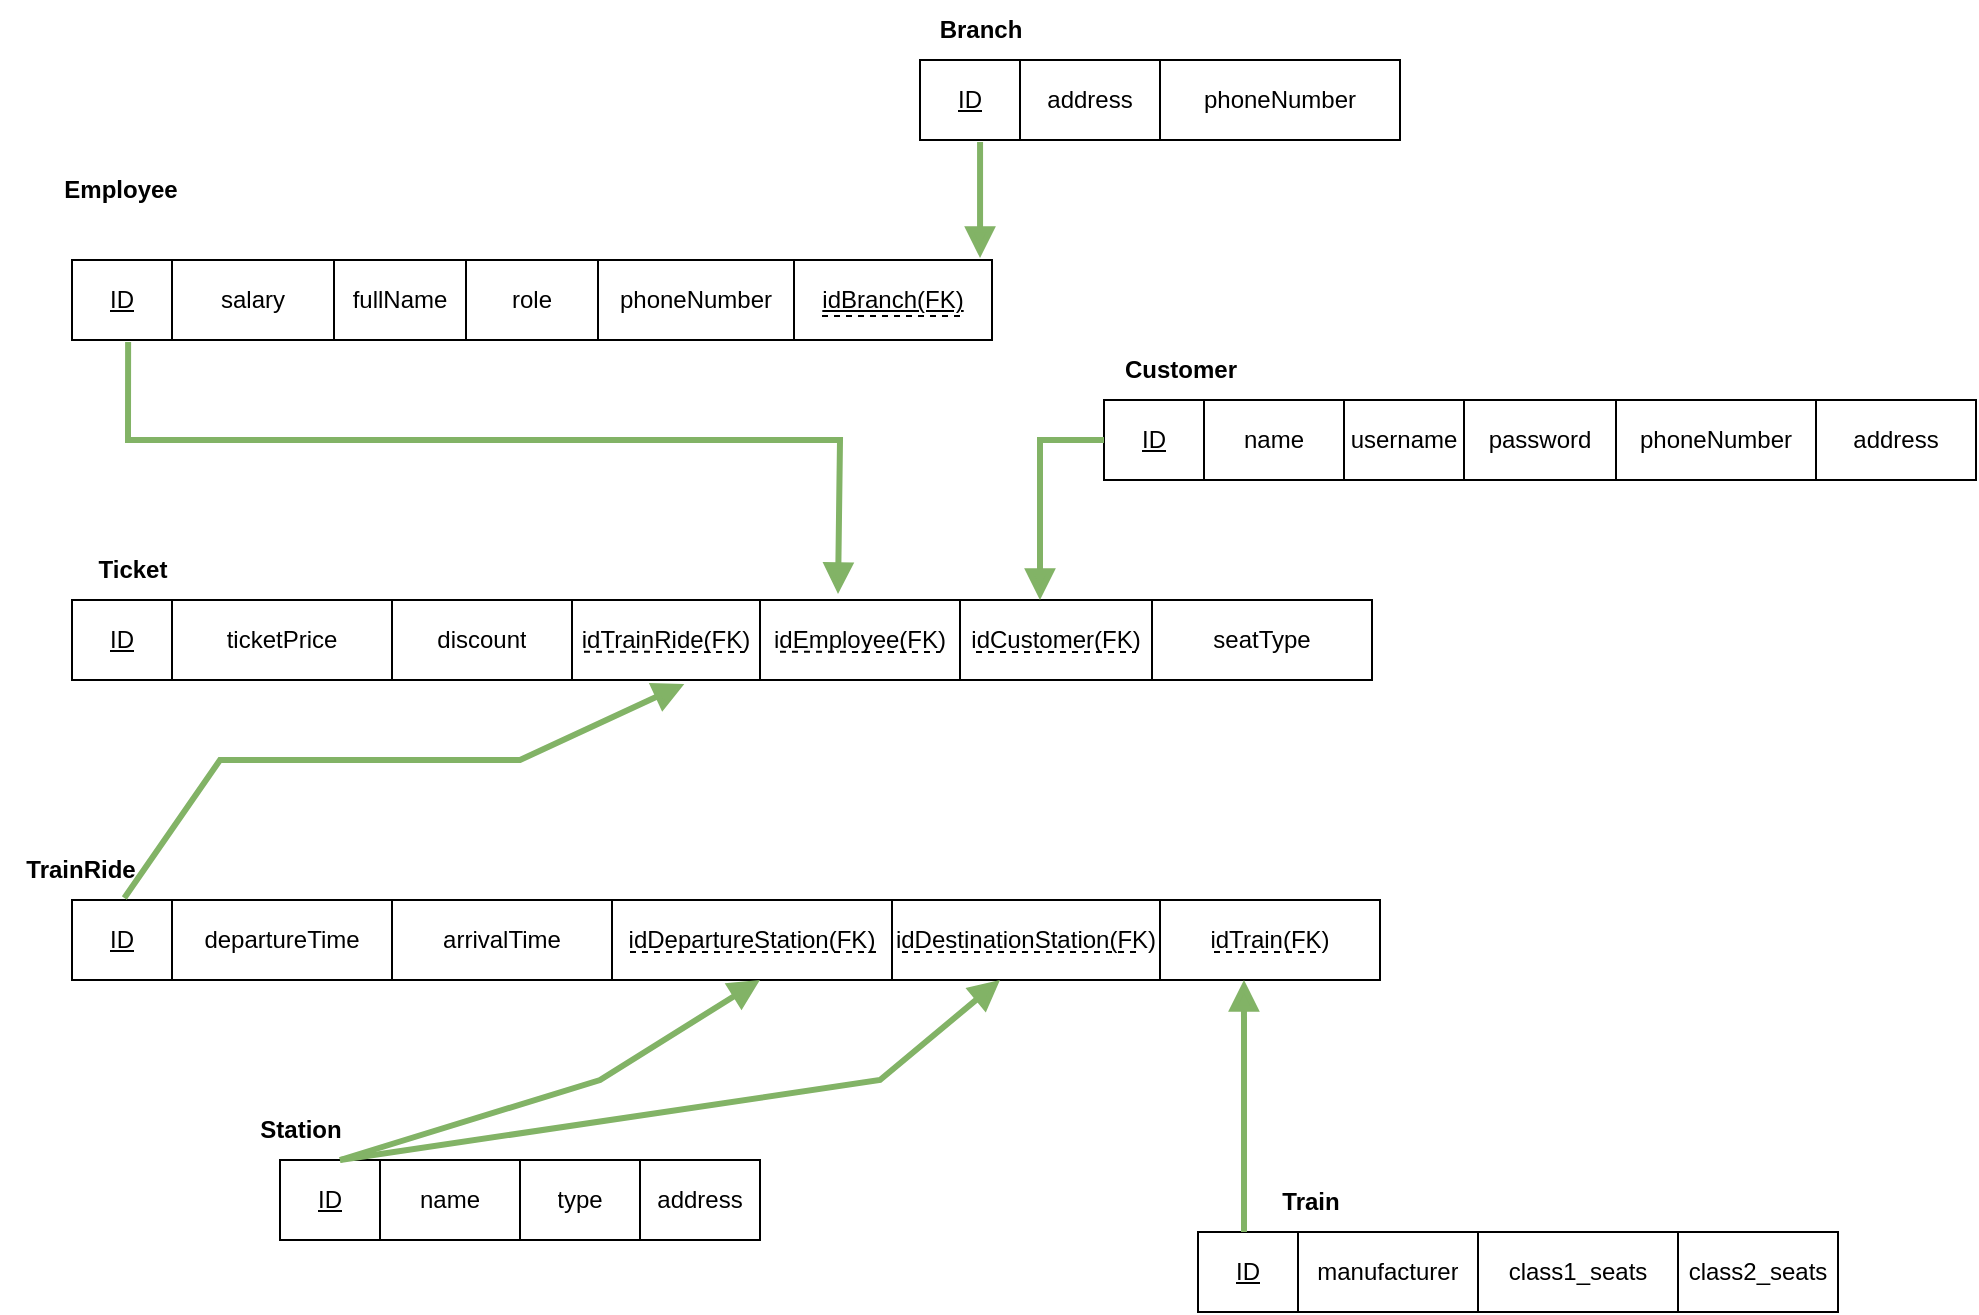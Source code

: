 <mxfile version="24.2.7" type="github">
  <diagram name="Trang-1" id="YBDbR_vrU3Q3pb-mnRNk">
    <mxGraphModel dx="1593" dy="820" grid="1" gridSize="10" guides="1" tooltips="1" connect="1" arrows="1" fold="1" page="1" pageScale="1" pageWidth="827" pageHeight="1169" math="0" shadow="0">
      <root>
        <mxCell id="0" />
        <mxCell id="1" parent="0" />
        <mxCell id="nQlicbacur5IE9ucQl_i-17" value="" style="shape=table;startSize=0;container=1;collapsible=0;childLayout=tableLayout;" parent="1" vertex="1">
          <mxGeometry x="480" y="730" width="240" height="40" as="geometry" />
        </mxCell>
        <mxCell id="nQlicbacur5IE9ucQl_i-18" value="" style="shape=tableRow;horizontal=0;startSize=0;swimlaneHead=0;swimlaneBody=0;strokeColor=inherit;top=0;left=0;bottom=0;right=0;collapsible=0;dropTarget=0;fillColor=none;points=[[0,0.5],[1,0.5]];portConstraint=eastwest;" parent="nQlicbacur5IE9ucQl_i-17" vertex="1">
          <mxGeometry width="240" height="40" as="geometry" />
        </mxCell>
        <mxCell id="nQlicbacur5IE9ucQl_i-19" value="&lt;u&gt;ID&lt;/u&gt;" style="shape=partialRectangle;html=1;whiteSpace=wrap;connectable=0;strokeColor=inherit;overflow=hidden;fillColor=none;top=0;left=0;bottom=0;right=0;pointerEvents=1;" parent="nQlicbacur5IE9ucQl_i-18" vertex="1">
          <mxGeometry width="50" height="40" as="geometry">
            <mxRectangle width="50" height="40" as="alternateBounds" />
          </mxGeometry>
        </mxCell>
        <mxCell id="nQlicbacur5IE9ucQl_i-20" value="address" style="shape=partialRectangle;html=1;whiteSpace=wrap;connectable=0;strokeColor=inherit;overflow=hidden;fillColor=none;top=0;left=0;bottom=0;right=0;pointerEvents=1;" parent="nQlicbacur5IE9ucQl_i-18" vertex="1">
          <mxGeometry x="50" width="70" height="40" as="geometry">
            <mxRectangle width="70" height="40" as="alternateBounds" />
          </mxGeometry>
        </mxCell>
        <mxCell id="nQlicbacur5IE9ucQl_i-21" value="phoneNumber" style="shape=partialRectangle;html=1;whiteSpace=wrap;connectable=0;strokeColor=inherit;overflow=hidden;fillColor=none;top=0;left=0;bottom=0;right=0;pointerEvents=1;" parent="nQlicbacur5IE9ucQl_i-18" vertex="1">
          <mxGeometry x="120" width="120" height="40" as="geometry">
            <mxRectangle width="120" height="40" as="alternateBounds" />
          </mxGeometry>
        </mxCell>
        <mxCell id="nQlicbacur5IE9ucQl_i-22" value="" style="shape=table;startSize=0;container=1;collapsible=0;childLayout=tableLayout;" parent="1" vertex="1">
          <mxGeometry x="56" y="830" width="460" height="40" as="geometry" />
        </mxCell>
        <mxCell id="nQlicbacur5IE9ucQl_i-23" value="" style="shape=tableRow;horizontal=0;startSize=0;swimlaneHead=0;swimlaneBody=0;strokeColor=inherit;top=0;left=0;bottom=0;right=0;collapsible=0;dropTarget=0;fillColor=none;points=[[0,0.5],[1,0.5]];portConstraint=eastwest;" parent="nQlicbacur5IE9ucQl_i-22" vertex="1">
          <mxGeometry width="460" height="40" as="geometry" />
        </mxCell>
        <mxCell id="nQlicbacur5IE9ucQl_i-24" value="&lt;u&gt;ID&lt;/u&gt;" style="shape=partialRectangle;html=1;whiteSpace=wrap;connectable=0;strokeColor=inherit;overflow=hidden;fillColor=none;top=0;left=0;bottom=0;right=0;pointerEvents=1;" parent="nQlicbacur5IE9ucQl_i-23" vertex="1">
          <mxGeometry width="50" height="40" as="geometry">
            <mxRectangle width="50" height="40" as="alternateBounds" />
          </mxGeometry>
        </mxCell>
        <mxCell id="nQlicbacur5IE9ucQl_i-25" value="salary" style="shape=partialRectangle;html=1;whiteSpace=wrap;connectable=0;strokeColor=inherit;overflow=hidden;fillColor=none;top=0;left=0;bottom=0;right=0;pointerEvents=1;" parent="nQlicbacur5IE9ucQl_i-23" vertex="1">
          <mxGeometry x="50" width="81" height="40" as="geometry">
            <mxRectangle width="81" height="40" as="alternateBounds" />
          </mxGeometry>
        </mxCell>
        <mxCell id="nQlicbacur5IE9ucQl_i-26" value="fullName" style="shape=partialRectangle;html=1;whiteSpace=wrap;connectable=0;strokeColor=inherit;overflow=hidden;fillColor=none;top=0;left=0;bottom=0;right=0;pointerEvents=1;" parent="nQlicbacur5IE9ucQl_i-23" vertex="1">
          <mxGeometry x="131" width="66" height="40" as="geometry">
            <mxRectangle width="66" height="40" as="alternateBounds" />
          </mxGeometry>
        </mxCell>
        <mxCell id="nQlicbacur5IE9ucQl_i-27" value="role" style="shape=partialRectangle;html=1;whiteSpace=wrap;connectable=0;strokeColor=inherit;overflow=hidden;fillColor=none;top=0;left=0;bottom=0;right=0;pointerEvents=1;" parent="nQlicbacur5IE9ucQl_i-23" vertex="1">
          <mxGeometry x="197" width="66" height="40" as="geometry">
            <mxRectangle width="66" height="40" as="alternateBounds" />
          </mxGeometry>
        </mxCell>
        <mxCell id="nQlicbacur5IE9ucQl_i-28" value="phoneNumber" style="shape=partialRectangle;html=1;whiteSpace=wrap;connectable=0;strokeColor=inherit;overflow=hidden;fillColor=none;top=0;left=0;bottom=0;right=0;pointerEvents=1;" parent="nQlicbacur5IE9ucQl_i-23" vertex="1">
          <mxGeometry x="263" width="98" height="40" as="geometry">
            <mxRectangle width="98" height="40" as="alternateBounds" />
          </mxGeometry>
        </mxCell>
        <mxCell id="nQlicbacur5IE9ucQl_i-29" value="&lt;u&gt;idBranch(FK)&lt;/u&gt;" style="shape=partialRectangle;html=1;whiteSpace=wrap;connectable=0;strokeColor=inherit;overflow=hidden;fillColor=none;top=0;left=0;bottom=0;right=0;pointerEvents=1;" parent="nQlicbacur5IE9ucQl_i-23" vertex="1">
          <mxGeometry x="361" width="99" height="40" as="geometry">
            <mxRectangle width="99" height="40" as="alternateBounds" />
          </mxGeometry>
        </mxCell>
        <mxCell id="nQlicbacur5IE9ucQl_i-30" value="" style="shape=table;startSize=0;container=1;collapsible=0;childLayout=tableLayout;" parent="1" vertex="1">
          <mxGeometry x="572" y="900" width="436" height="40" as="geometry" />
        </mxCell>
        <mxCell id="nQlicbacur5IE9ucQl_i-31" value="" style="shape=tableRow;horizontal=0;startSize=0;swimlaneHead=0;swimlaneBody=0;strokeColor=inherit;top=0;left=0;bottom=0;right=0;collapsible=0;dropTarget=0;fillColor=none;points=[[0,0.5],[1,0.5]];portConstraint=eastwest;" parent="nQlicbacur5IE9ucQl_i-30" vertex="1">
          <mxGeometry width="436" height="40" as="geometry" />
        </mxCell>
        <mxCell id="nQlicbacur5IE9ucQl_i-32" value="&lt;u&gt;ID&lt;/u&gt;" style="shape=partialRectangle;html=1;whiteSpace=wrap;connectable=0;strokeColor=inherit;overflow=hidden;fillColor=none;top=0;left=0;bottom=0;right=0;pointerEvents=1;" parent="nQlicbacur5IE9ucQl_i-31" vertex="1">
          <mxGeometry width="50" height="40" as="geometry">
            <mxRectangle width="50" height="40" as="alternateBounds" />
          </mxGeometry>
        </mxCell>
        <mxCell id="nQlicbacur5IE9ucQl_i-33" value="name" style="shape=partialRectangle;html=1;whiteSpace=wrap;connectable=0;strokeColor=inherit;overflow=hidden;fillColor=none;top=0;left=0;bottom=0;right=0;pointerEvents=1;" parent="nQlicbacur5IE9ucQl_i-31" vertex="1">
          <mxGeometry x="50" width="70" height="40" as="geometry">
            <mxRectangle width="70" height="40" as="alternateBounds" />
          </mxGeometry>
        </mxCell>
        <mxCell id="nQlicbacur5IE9ucQl_i-34" value="username" style="shape=partialRectangle;html=1;whiteSpace=wrap;connectable=0;strokeColor=inherit;overflow=hidden;fillColor=none;top=0;left=0;bottom=0;right=0;pointerEvents=1;" parent="nQlicbacur5IE9ucQl_i-31" vertex="1">
          <mxGeometry x="120" width="60" height="40" as="geometry">
            <mxRectangle width="60" height="40" as="alternateBounds" />
          </mxGeometry>
        </mxCell>
        <mxCell id="nQlicbacur5IE9ucQl_i-35" value="password" style="shape=partialRectangle;html=1;whiteSpace=wrap;connectable=0;strokeColor=inherit;overflow=hidden;fillColor=none;top=0;left=0;bottom=0;right=0;pointerEvents=1;" parent="nQlicbacur5IE9ucQl_i-31" vertex="1">
          <mxGeometry x="180" width="76" height="40" as="geometry">
            <mxRectangle width="76" height="40" as="alternateBounds" />
          </mxGeometry>
        </mxCell>
        <mxCell id="nQlicbacur5IE9ucQl_i-36" value="phoneNumber" style="shape=partialRectangle;html=1;whiteSpace=wrap;connectable=0;strokeColor=inherit;overflow=hidden;fillColor=none;top=0;left=0;bottom=0;right=0;pointerEvents=1;" parent="nQlicbacur5IE9ucQl_i-31" vertex="1">
          <mxGeometry x="256" width="100" height="40" as="geometry">
            <mxRectangle width="100" height="40" as="alternateBounds" />
          </mxGeometry>
        </mxCell>
        <mxCell id="nQlicbacur5IE9ucQl_i-37" value="address" style="shape=partialRectangle;html=1;whiteSpace=wrap;connectable=0;strokeColor=inherit;overflow=hidden;fillColor=none;top=0;left=0;bottom=0;right=0;pointerEvents=1;" parent="nQlicbacur5IE9ucQl_i-31" vertex="1">
          <mxGeometry x="356" width="80" height="40" as="geometry">
            <mxRectangle width="80" height="40" as="alternateBounds" />
          </mxGeometry>
        </mxCell>
        <mxCell id="nQlicbacur5IE9ucQl_i-38" value="" style="shape=table;startSize=0;container=1;collapsible=0;childLayout=tableLayout;" parent="1" vertex="1">
          <mxGeometry x="56" y="1000" width="650" height="40" as="geometry" />
        </mxCell>
        <mxCell id="nQlicbacur5IE9ucQl_i-39" value="" style="shape=tableRow;horizontal=0;startSize=0;swimlaneHead=0;swimlaneBody=0;strokeColor=inherit;top=0;left=0;bottom=0;right=0;collapsible=0;dropTarget=0;fillColor=none;points=[[0,0.5],[1,0.5]];portConstraint=eastwest;" parent="nQlicbacur5IE9ucQl_i-38" vertex="1">
          <mxGeometry width="650" height="40" as="geometry" />
        </mxCell>
        <mxCell id="nQlicbacur5IE9ucQl_i-40" value="&lt;u&gt;ID&lt;/u&gt;" style="shape=partialRectangle;html=1;whiteSpace=wrap;connectable=0;strokeColor=inherit;overflow=hidden;fillColor=none;top=0;left=0;bottom=0;right=0;pointerEvents=1;" parent="nQlicbacur5IE9ucQl_i-39" vertex="1">
          <mxGeometry width="50" height="40" as="geometry">
            <mxRectangle width="50" height="40" as="alternateBounds" />
          </mxGeometry>
        </mxCell>
        <mxCell id="nQlicbacur5IE9ucQl_i-41" value="ticketPrice" style="shape=partialRectangle;html=1;whiteSpace=wrap;connectable=0;strokeColor=inherit;overflow=hidden;fillColor=none;top=0;left=0;bottom=0;right=0;pointerEvents=1;" parent="nQlicbacur5IE9ucQl_i-39" vertex="1">
          <mxGeometry x="50" width="110" height="40" as="geometry">
            <mxRectangle width="110" height="40" as="alternateBounds" />
          </mxGeometry>
        </mxCell>
        <mxCell id="nQlicbacur5IE9ucQl_i-42" value="discount" style="shape=partialRectangle;html=1;whiteSpace=wrap;connectable=0;strokeColor=inherit;overflow=hidden;fillColor=none;top=0;left=0;bottom=0;right=0;pointerEvents=1;" parent="nQlicbacur5IE9ucQl_i-39" vertex="1">
          <mxGeometry x="160" width="90" height="40" as="geometry">
            <mxRectangle width="90" height="40" as="alternateBounds" />
          </mxGeometry>
        </mxCell>
        <mxCell id="nQlicbacur5IE9ucQl_i-43" value="idTrainRide(FK)" style="shape=partialRectangle;html=1;whiteSpace=wrap;connectable=0;strokeColor=inherit;overflow=hidden;fillColor=none;top=0;left=0;bottom=0;right=0;pointerEvents=1;" parent="nQlicbacur5IE9ucQl_i-39" vertex="1">
          <mxGeometry x="250" width="94" height="40" as="geometry">
            <mxRectangle width="94" height="40" as="alternateBounds" />
          </mxGeometry>
        </mxCell>
        <mxCell id="nQlicbacur5IE9ucQl_i-44" value="idEmployee(FK)" style="shape=partialRectangle;html=1;whiteSpace=wrap;connectable=0;strokeColor=inherit;overflow=hidden;fillColor=none;top=0;left=0;bottom=0;right=0;pointerEvents=1;" parent="nQlicbacur5IE9ucQl_i-39" vertex="1">
          <mxGeometry x="344" width="100" height="40" as="geometry">
            <mxRectangle width="100" height="40" as="alternateBounds" />
          </mxGeometry>
        </mxCell>
        <mxCell id="nQlicbacur5IE9ucQl_i-45" value="idCustomer(FK)" style="shape=partialRectangle;html=1;whiteSpace=wrap;connectable=0;strokeColor=inherit;overflow=hidden;fillColor=none;top=0;left=0;bottom=0;right=0;pointerEvents=1;" parent="nQlicbacur5IE9ucQl_i-39" vertex="1">
          <mxGeometry x="444" width="96" height="40" as="geometry">
            <mxRectangle width="96" height="40" as="alternateBounds" />
          </mxGeometry>
        </mxCell>
        <mxCell id="nQlicbacur5IE9ucQl_i-81" value="seatType" style="shape=partialRectangle;html=1;whiteSpace=wrap;connectable=0;strokeColor=inherit;overflow=hidden;fillColor=none;top=0;left=0;bottom=0;right=0;pointerEvents=1;" parent="nQlicbacur5IE9ucQl_i-39" vertex="1">
          <mxGeometry x="540" width="110" height="40" as="geometry">
            <mxRectangle width="110" height="40" as="alternateBounds" />
          </mxGeometry>
        </mxCell>
        <mxCell id="nQlicbacur5IE9ucQl_i-54" value="" style="shape=table;startSize=0;container=1;collapsible=0;childLayout=tableLayout;" parent="1" vertex="1">
          <mxGeometry x="56" y="1150" width="654" height="40" as="geometry" />
        </mxCell>
        <mxCell id="nQlicbacur5IE9ucQl_i-55" value="" style="shape=tableRow;horizontal=0;startSize=0;swimlaneHead=0;swimlaneBody=0;strokeColor=inherit;top=0;left=0;bottom=0;right=0;collapsible=0;dropTarget=0;fillColor=none;points=[[0,0.5],[1,0.5]];portConstraint=eastwest;" parent="nQlicbacur5IE9ucQl_i-54" vertex="1">
          <mxGeometry width="654" height="40" as="geometry" />
        </mxCell>
        <mxCell id="nQlicbacur5IE9ucQl_i-56" value="&lt;u&gt;ID&lt;/u&gt;" style="shape=partialRectangle;html=1;whiteSpace=wrap;connectable=0;strokeColor=inherit;overflow=hidden;fillColor=none;top=0;left=0;bottom=0;right=0;pointerEvents=1;" parent="nQlicbacur5IE9ucQl_i-55" vertex="1">
          <mxGeometry width="50" height="40" as="geometry">
            <mxRectangle width="50" height="40" as="alternateBounds" />
          </mxGeometry>
        </mxCell>
        <mxCell id="nQlicbacur5IE9ucQl_i-57" value="departureTime" style="shape=partialRectangle;html=1;whiteSpace=wrap;connectable=0;strokeColor=inherit;overflow=hidden;fillColor=none;top=0;left=0;bottom=0;right=0;pointerEvents=1;" parent="nQlicbacur5IE9ucQl_i-55" vertex="1">
          <mxGeometry x="50" width="110" height="40" as="geometry">
            <mxRectangle width="110" height="40" as="alternateBounds" />
          </mxGeometry>
        </mxCell>
        <mxCell id="nQlicbacur5IE9ucQl_i-86" value="arrivalTime" style="shape=partialRectangle;html=1;whiteSpace=wrap;connectable=0;strokeColor=inherit;overflow=hidden;fillColor=none;top=0;left=0;bottom=0;right=0;pointerEvents=1;" parent="nQlicbacur5IE9ucQl_i-55" vertex="1">
          <mxGeometry x="160" width="110" height="40" as="geometry">
            <mxRectangle width="110" height="40" as="alternateBounds" />
          </mxGeometry>
        </mxCell>
        <mxCell id="nQlicbacur5IE9ucQl_i-58" value="idDepartureStation(FK)" style="shape=partialRectangle;html=1;whiteSpace=wrap;connectable=0;strokeColor=inherit;overflow=hidden;fillColor=none;top=0;left=0;bottom=0;right=0;pointerEvents=1;" parent="nQlicbacur5IE9ucQl_i-55" vertex="1">
          <mxGeometry x="270" width="140" height="40" as="geometry">
            <mxRectangle width="140" height="40" as="alternateBounds" />
          </mxGeometry>
        </mxCell>
        <mxCell id="nQlicbacur5IE9ucQl_i-59" value="idDestinationStation(FK)" style="shape=partialRectangle;html=1;whiteSpace=wrap;connectable=0;strokeColor=inherit;overflow=hidden;fillColor=none;top=0;left=0;bottom=0;right=0;pointerEvents=1;" parent="nQlicbacur5IE9ucQl_i-55" vertex="1">
          <mxGeometry x="410" width="134" height="40" as="geometry">
            <mxRectangle width="134" height="40" as="alternateBounds" />
          </mxGeometry>
        </mxCell>
        <mxCell id="nQlicbacur5IE9ucQl_i-60" value="idTrain(FK)" style="shape=partialRectangle;html=1;whiteSpace=wrap;connectable=0;strokeColor=inherit;overflow=hidden;fillColor=none;top=0;left=0;bottom=0;right=0;pointerEvents=1;" parent="nQlicbacur5IE9ucQl_i-55" vertex="1">
          <mxGeometry x="544" width="110" height="40" as="geometry">
            <mxRectangle width="110" height="40" as="alternateBounds" />
          </mxGeometry>
        </mxCell>
        <mxCell id="nQlicbacur5IE9ucQl_i-66" value="" style="shape=table;startSize=0;container=1;collapsible=0;childLayout=tableLayout;" parent="1" vertex="1">
          <mxGeometry x="160" y="1280" width="240" height="40" as="geometry" />
        </mxCell>
        <mxCell id="nQlicbacur5IE9ucQl_i-67" value="" style="shape=tableRow;horizontal=0;startSize=0;swimlaneHead=0;swimlaneBody=0;strokeColor=inherit;top=0;left=0;bottom=0;right=0;collapsible=0;dropTarget=0;fillColor=none;points=[[0,0.5],[1,0.5]];portConstraint=eastwest;" parent="nQlicbacur5IE9ucQl_i-66" vertex="1">
          <mxGeometry width="240" height="40" as="geometry" />
        </mxCell>
        <mxCell id="nQlicbacur5IE9ucQl_i-68" value="&lt;u&gt;ID&lt;/u&gt;" style="shape=partialRectangle;html=1;whiteSpace=wrap;connectable=0;strokeColor=inherit;overflow=hidden;fillColor=none;top=0;left=0;bottom=0;right=0;pointerEvents=1;" parent="nQlicbacur5IE9ucQl_i-67" vertex="1">
          <mxGeometry width="50" height="40" as="geometry">
            <mxRectangle width="50" height="40" as="alternateBounds" />
          </mxGeometry>
        </mxCell>
        <mxCell id="nQlicbacur5IE9ucQl_i-69" value="name" style="shape=partialRectangle;html=1;whiteSpace=wrap;connectable=0;strokeColor=inherit;overflow=hidden;fillColor=none;top=0;left=0;bottom=0;right=0;pointerEvents=1;" parent="nQlicbacur5IE9ucQl_i-67" vertex="1">
          <mxGeometry x="50" width="70" height="40" as="geometry">
            <mxRectangle width="70" height="40" as="alternateBounds" />
          </mxGeometry>
        </mxCell>
        <mxCell id="nQlicbacur5IE9ucQl_i-70" value="type" style="shape=partialRectangle;html=1;whiteSpace=wrap;connectable=0;strokeColor=inherit;overflow=hidden;fillColor=none;top=0;left=0;bottom=0;right=0;pointerEvents=1;" parent="nQlicbacur5IE9ucQl_i-67" vertex="1">
          <mxGeometry x="120" width="60" height="40" as="geometry">
            <mxRectangle width="60" height="40" as="alternateBounds" />
          </mxGeometry>
        </mxCell>
        <mxCell id="nQlicbacur5IE9ucQl_i-71" value="address" style="shape=partialRectangle;html=1;whiteSpace=wrap;connectable=0;strokeColor=inherit;overflow=hidden;fillColor=none;top=0;left=0;bottom=0;right=0;pointerEvents=1;" parent="nQlicbacur5IE9ucQl_i-67" vertex="1">
          <mxGeometry x="180" width="60" height="40" as="geometry">
            <mxRectangle width="60" height="40" as="alternateBounds" />
          </mxGeometry>
        </mxCell>
        <mxCell id="nQlicbacur5IE9ucQl_i-72" value="" style="shape=table;startSize=0;container=1;collapsible=0;childLayout=tableLayout;" parent="1" vertex="1">
          <mxGeometry x="619" y="1316" width="320" height="40" as="geometry" />
        </mxCell>
        <mxCell id="nQlicbacur5IE9ucQl_i-73" value="" style="shape=tableRow;horizontal=0;startSize=0;swimlaneHead=0;swimlaneBody=0;strokeColor=inherit;top=0;left=0;bottom=0;right=0;collapsible=0;dropTarget=0;fillColor=none;points=[[0,0.5],[1,0.5]];portConstraint=eastwest;" parent="nQlicbacur5IE9ucQl_i-72" vertex="1">
          <mxGeometry width="320" height="40" as="geometry" />
        </mxCell>
        <mxCell id="nQlicbacur5IE9ucQl_i-74" value="&lt;u&gt;ID&lt;/u&gt;" style="shape=partialRectangle;html=1;whiteSpace=wrap;connectable=0;strokeColor=inherit;overflow=hidden;fillColor=none;top=0;left=0;bottom=0;right=0;pointerEvents=1;" parent="nQlicbacur5IE9ucQl_i-73" vertex="1">
          <mxGeometry width="50" height="40" as="geometry">
            <mxRectangle width="50" height="40" as="alternateBounds" />
          </mxGeometry>
        </mxCell>
        <mxCell id="nQlicbacur5IE9ucQl_i-75" value="manufacturer" style="shape=partialRectangle;html=1;whiteSpace=wrap;connectable=0;strokeColor=inherit;overflow=hidden;fillColor=none;top=0;left=0;bottom=0;right=0;pointerEvents=1;" parent="nQlicbacur5IE9ucQl_i-73" vertex="1">
          <mxGeometry x="50" width="90" height="40" as="geometry">
            <mxRectangle width="90" height="40" as="alternateBounds" />
          </mxGeometry>
        </mxCell>
        <mxCell id="nQlicbacur5IE9ucQl_i-76" value="class1_seats" style="shape=partialRectangle;html=1;whiteSpace=wrap;connectable=0;strokeColor=inherit;overflow=hidden;fillColor=none;top=0;left=0;bottom=0;right=0;pointerEvents=1;" parent="nQlicbacur5IE9ucQl_i-73" vertex="1">
          <mxGeometry x="140" width="100" height="40" as="geometry">
            <mxRectangle width="100" height="40" as="alternateBounds" />
          </mxGeometry>
        </mxCell>
        <mxCell id="nQlicbacur5IE9ucQl_i-77" value="class2_seats" style="shape=partialRectangle;html=1;whiteSpace=wrap;connectable=0;strokeColor=inherit;overflow=hidden;fillColor=none;top=0;left=0;bottom=0;right=0;pointerEvents=1;" parent="nQlicbacur5IE9ucQl_i-73" vertex="1">
          <mxGeometry x="240" width="80" height="40" as="geometry">
            <mxRectangle width="80" height="40" as="alternateBounds" />
          </mxGeometry>
        </mxCell>
        <mxCell id="nQlicbacur5IE9ucQl_i-89" value="&lt;b&gt;Train&lt;/b&gt;" style="text;html=1;align=center;verticalAlign=middle;resizable=0;points=[];autosize=1;strokeColor=none;fillColor=none;" parent="1" vertex="1">
          <mxGeometry x="650" y="1286" width="50" height="30" as="geometry" />
        </mxCell>
        <mxCell id="nQlicbacur5IE9ucQl_i-90" value="&lt;b&gt;Station&lt;/b&gt;" style="text;html=1;align=center;verticalAlign=middle;resizable=0;points=[];autosize=1;strokeColor=none;fillColor=none;" parent="1" vertex="1">
          <mxGeometry x="140" y="1250" width="60" height="30" as="geometry" />
        </mxCell>
        <mxCell id="nQlicbacur5IE9ucQl_i-91" value="&lt;b&gt;Employee&lt;/b&gt;" style="text;html=1;align=center;verticalAlign=middle;resizable=0;points=[];autosize=1;strokeColor=none;fillColor=none;" parent="1" vertex="1">
          <mxGeometry x="40" y="780" width="80" height="30" as="geometry" />
        </mxCell>
        <mxCell id="nQlicbacur5IE9ucQl_i-92" value="&lt;b&gt;Branch&lt;/b&gt;" style="text;html=1;align=center;verticalAlign=middle;resizable=0;points=[];autosize=1;strokeColor=none;fillColor=none;" parent="1" vertex="1">
          <mxGeometry x="480" y="700" width="60" height="30" as="geometry" />
        </mxCell>
        <mxCell id="nQlicbacur5IE9ucQl_i-94" value="&lt;b&gt;Customer&lt;/b&gt;" style="text;html=1;align=center;verticalAlign=middle;resizable=0;points=[];autosize=1;strokeColor=none;fillColor=none;" parent="1" vertex="1">
          <mxGeometry x="570" y="870" width="80" height="30" as="geometry" />
        </mxCell>
        <mxCell id="nQlicbacur5IE9ucQl_i-96" value="&lt;b&gt;Ticket&lt;/b&gt;" style="text;html=1;align=center;verticalAlign=middle;resizable=0;points=[];autosize=1;strokeColor=none;fillColor=none;" parent="1" vertex="1">
          <mxGeometry x="56" y="970" width="60" height="30" as="geometry" />
        </mxCell>
        <mxCell id="nQlicbacur5IE9ucQl_i-97" value="&lt;b&gt;TrainRide&lt;/b&gt;" style="text;html=1;align=center;verticalAlign=middle;resizable=0;points=[];autosize=1;strokeColor=none;fillColor=none;" parent="1" vertex="1">
          <mxGeometry x="20" y="1120" width="80" height="30" as="geometry" />
        </mxCell>
        <mxCell id="m6Z-nKXAtuWhH_7q1srU-1" value="" style="endArrow=block;html=1;rounded=0;endSize=8;startSize=5;targetPerimeterSpacing=6;strokeWidth=3;endFill=1;fillColor=#d5e8d4;strokeColor=#82b366;exitX=0.121;exitY=1.025;exitDx=0;exitDy=0;exitPerimeter=0;entryX=0.987;entryY=-0.025;entryDx=0;entryDy=0;entryPerimeter=0;" edge="1" parent="1" target="nQlicbacur5IE9ucQl_i-23">
          <mxGeometry width="50" height="50" relative="1" as="geometry">
            <mxPoint x="510.04" y="771" as="sourcePoint" />
            <mxPoint x="507.8" y="827" as="targetPoint" />
          </mxGeometry>
        </mxCell>
        <mxCell id="m6Z-nKXAtuWhH_7q1srU-2" value="" style="endArrow=block;html=1;rounded=0;endSize=8;startSize=5;targetPerimeterSpacing=6;strokeWidth=3;endFill=1;fillColor=#d5e8d4;strokeColor=#82b366;exitX=0.061;exitY=1.025;exitDx=0;exitDy=0;exitPerimeter=0;" edge="1" parent="1" source="nQlicbacur5IE9ucQl_i-23">
          <mxGeometry width="50" height="50" relative="1" as="geometry">
            <mxPoint x="310.04" y="882" as="sourcePoint" />
            <mxPoint x="439" y="997" as="targetPoint" />
            <Array as="points">
              <mxPoint x="84" y="920" />
              <mxPoint x="440" y="920" />
            </Array>
          </mxGeometry>
        </mxCell>
        <mxCell id="m6Z-nKXAtuWhH_7q1srU-3" value="" style="endArrow=block;html=1;rounded=0;endSize=8;startSize=5;targetPerimeterSpacing=6;strokeWidth=3;endFill=1;fillColor=#d5e8d4;strokeColor=#82b366;entryX=0.987;entryY=-0.025;entryDx=0;entryDy=0;entryPerimeter=0;exitX=0;exitY=0.5;exitDx=0;exitDy=0;" edge="1" parent="1" source="nQlicbacur5IE9ucQl_i-31">
          <mxGeometry width="50" height="50" relative="1" as="geometry">
            <mxPoint x="540" y="870" as="sourcePoint" />
            <mxPoint x="540" y="1000" as="targetPoint" />
            <Array as="points">
              <mxPoint x="540" y="920" />
            </Array>
          </mxGeometry>
        </mxCell>
        <mxCell id="m6Z-nKXAtuWhH_7q1srU-4" value="" style="endArrow=block;html=1;rounded=0;endSize=8;startSize=5;targetPerimeterSpacing=6;strokeWidth=3;endFill=1;fillColor=#d5e8d4;strokeColor=#82b366;exitX=0.04;exitY=-0.025;exitDx=0;exitDy=0;exitPerimeter=0;entryX=0.471;entryY=1.05;entryDx=0;entryDy=0;entryPerimeter=0;" edge="1" parent="1" source="nQlicbacur5IE9ucQl_i-55" target="nQlicbacur5IE9ucQl_i-39">
          <mxGeometry width="50" height="50" relative="1" as="geometry">
            <mxPoint x="200.04" y="1050" as="sourcePoint" />
            <mxPoint x="200" y="1108" as="targetPoint" />
            <Array as="points">
              <mxPoint x="130" y="1080" />
              <mxPoint x="280" y="1080" />
            </Array>
          </mxGeometry>
        </mxCell>
        <mxCell id="m6Z-nKXAtuWhH_7q1srU-5" value="" style="endArrow=block;html=1;rounded=0;endSize=8;startSize=5;targetPerimeterSpacing=6;strokeWidth=3;endFill=1;fillColor=#d5e8d4;strokeColor=#82b366;entryX=0.896;entryY=1.1;entryDx=0;entryDy=0;entryPerimeter=0;" edge="1" parent="1">
          <mxGeometry width="50" height="50" relative="1" as="geometry">
            <mxPoint x="642" y="1316" as="sourcePoint" />
            <mxPoint x="641.984" y="1190" as="targetPoint" />
          </mxGeometry>
        </mxCell>
        <mxCell id="m6Z-nKXAtuWhH_7q1srU-6" value="" style="endArrow=block;html=1;rounded=0;endSize=8;startSize=5;targetPerimeterSpacing=6;strokeWidth=3;endFill=1;fillColor=#d5e8d4;strokeColor=#82b366;" edge="1" parent="1">
          <mxGeometry width="50" height="50" relative="1" as="geometry">
            <mxPoint x="190" y="1280" as="sourcePoint" />
            <mxPoint x="400" y="1190" as="targetPoint" />
            <Array as="points">
              <mxPoint x="320" y="1240" />
            </Array>
          </mxGeometry>
        </mxCell>
        <mxCell id="m6Z-nKXAtuWhH_7q1srU-7" value="" style="endArrow=block;html=1;rounded=0;endSize=8;startSize=5;targetPerimeterSpacing=6;strokeWidth=3;endFill=1;fillColor=#d5e8d4;strokeColor=#82b366;" edge="1" parent="1">
          <mxGeometry width="50" height="50" relative="1" as="geometry">
            <mxPoint x="190" y="1280" as="sourcePoint" />
            <mxPoint x="520" y="1190" as="targetPoint" />
            <Array as="points">
              <mxPoint x="460" y="1240" />
            </Array>
          </mxGeometry>
        </mxCell>
        <mxCell id="m6Z-nKXAtuWhH_7q1srU-9" value="" style="endArrow=none;dashed=1;html=1;rounded=0;" edge="1" parent="1">
          <mxGeometry width="50" height="50" relative="1" as="geometry">
            <mxPoint x="312" y="1025.89" as="sourcePoint" />
            <mxPoint x="392" y="1026" as="targetPoint" />
          </mxGeometry>
        </mxCell>
        <mxCell id="m6Z-nKXAtuWhH_7q1srU-10" value="" style="endArrow=none;dashed=1;html=1;rounded=0;" edge="1" parent="1">
          <mxGeometry width="50" height="50" relative="1" as="geometry">
            <mxPoint x="410" y="1025.89" as="sourcePoint" />
            <mxPoint x="490" y="1026" as="targetPoint" />
          </mxGeometry>
        </mxCell>
        <mxCell id="m6Z-nKXAtuWhH_7q1srU-11" value="" style="endArrow=none;dashed=1;html=1;rounded=0;" edge="1" parent="1">
          <mxGeometry width="50" height="50" relative="1" as="geometry">
            <mxPoint x="431" y="858.0" as="sourcePoint" />
            <mxPoint x="501" y="858" as="targetPoint" />
          </mxGeometry>
        </mxCell>
        <mxCell id="m6Z-nKXAtuWhH_7q1srU-12" value="" style="endArrow=none;dashed=1;html=1;rounded=0;" edge="1" parent="1">
          <mxGeometry width="50" height="50" relative="1" as="geometry">
            <mxPoint x="508" y="1026" as="sourcePoint" />
            <mxPoint x="588" y="1026" as="targetPoint" />
          </mxGeometry>
        </mxCell>
        <mxCell id="m6Z-nKXAtuWhH_7q1srU-13" value="" style="endArrow=none;dashed=1;html=1;rounded=0;" edge="1" parent="1">
          <mxGeometry width="50" height="50" relative="1" as="geometry">
            <mxPoint x="335" y="1176" as="sourcePoint" />
            <mxPoint x="458" y="1176" as="targetPoint" />
          </mxGeometry>
        </mxCell>
        <mxCell id="m6Z-nKXAtuWhH_7q1srU-14" value="" style="endArrow=none;dashed=1;html=1;rounded=0;" edge="1" parent="1">
          <mxGeometry width="50" height="50" relative="1" as="geometry">
            <mxPoint x="471" y="1176" as="sourcePoint" />
            <mxPoint x="591" y="1176" as="targetPoint" />
          </mxGeometry>
        </mxCell>
        <mxCell id="m6Z-nKXAtuWhH_7q1srU-85" value="" style="endArrow=none;dashed=1;html=1;rounded=0;" edge="1" parent="1">
          <mxGeometry width="50" height="50" relative="1" as="geometry">
            <mxPoint x="627" y="1176" as="sourcePoint" />
            <mxPoint x="681" y="1176" as="targetPoint" />
          </mxGeometry>
        </mxCell>
      </root>
    </mxGraphModel>
  </diagram>
</mxfile>
